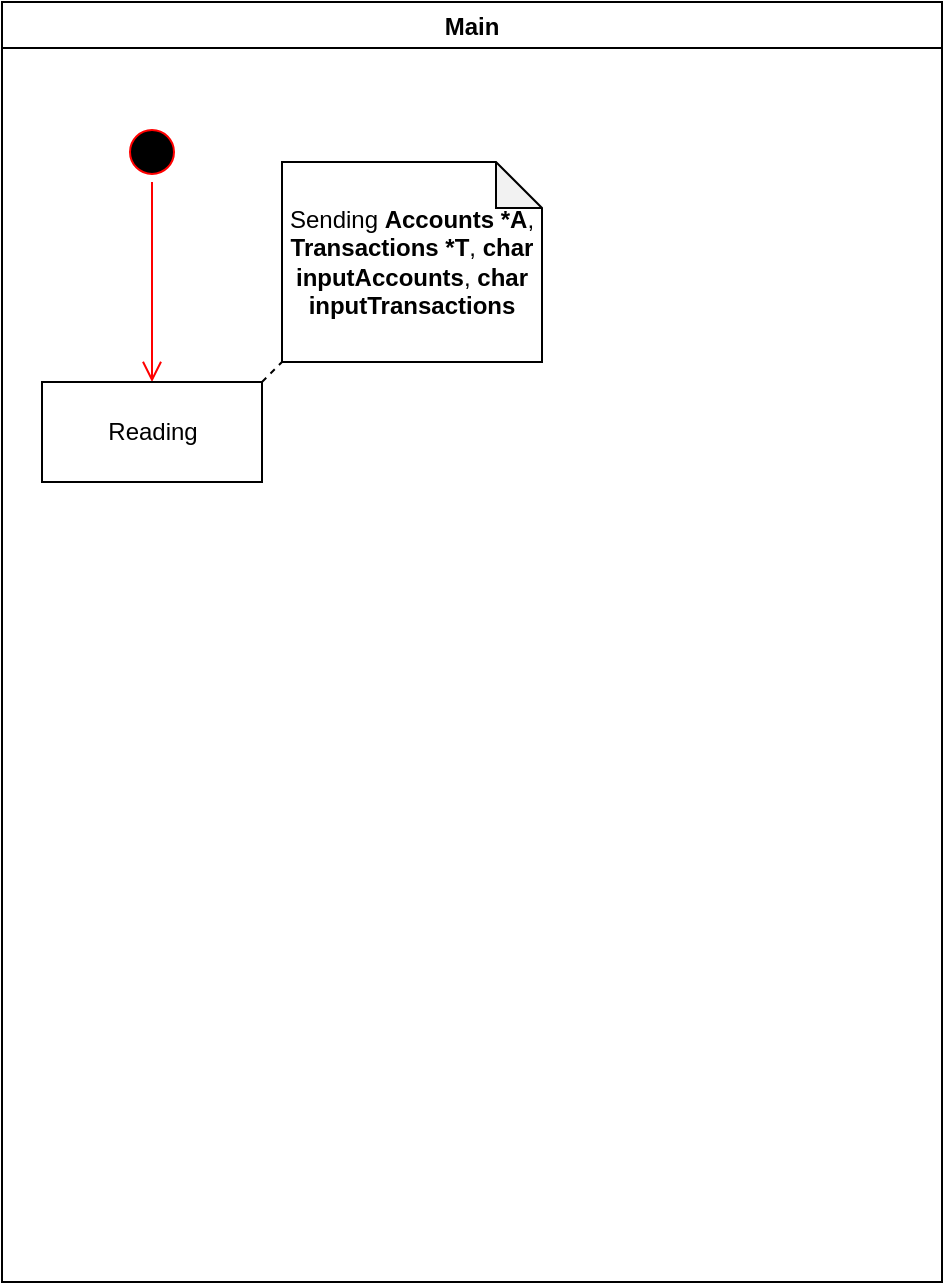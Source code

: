 <mxfile version="14.6.13" type="github"><diagram id="dWstBEg1BlCtbDnBJkUh" name="Page-1"><mxGraphModel dx="1398" dy="776" grid="1" gridSize="10" guides="1" tooltips="1" connect="1" arrows="1" fold="1" page="1" pageScale="1" pageWidth="850" pageHeight="1100" math="0" shadow="0"><root><mxCell id="0"/><mxCell id="1" parent="0"/><mxCell id="D0N9aykd-Fys0kVplMIX-11" style="edgeStyle=orthogonalEdgeStyle;rounded=0;orthogonalLoop=1;jettySize=auto;html=1;entryX=0;entryY=0;entryDx=0;entryDy=0;jumpStyle=none;strokeColor=none;" parent="1" edge="1"><mxGeometry relative="1" as="geometry"><Array as="points"><mxPoint x="195" y="520"/></Array><mxPoint x="215" y="520" as="sourcePoint"/><mxPoint x="195" y="575" as="targetPoint"/></mxGeometry></mxCell><mxCell id="x5zV4rrjHXliN8E77ZtF-1" value="Main" style="swimlane;" vertex="1" parent="1"><mxGeometry x="20" y="20" width="470" height="640" as="geometry"/></mxCell><mxCell id="x5zV4rrjHXliN8E77ZtF-4" value="" style="ellipse;html=1;shape=startState;fillColor=#000000;strokeColor=#ff0000;" vertex="1" parent="x5zV4rrjHXliN8E77ZtF-1"><mxGeometry x="60" y="60" width="30" height="30" as="geometry"/></mxCell><mxCell id="x5zV4rrjHXliN8E77ZtF-5" value="" style="edgeStyle=orthogonalEdgeStyle;html=1;verticalAlign=bottom;endArrow=open;endSize=8;strokeColor=#ff0000;entryX=0.5;entryY=0;entryDx=0;entryDy=0;" edge="1" source="x5zV4rrjHXliN8E77ZtF-4" parent="x5zV4rrjHXliN8E77ZtF-1" target="x5zV4rrjHXliN8E77ZtF-7"><mxGeometry relative="1" as="geometry"><mxPoint x="75" y="150" as="targetPoint"/></mxGeometry></mxCell><mxCell id="x5zV4rrjHXliN8E77ZtF-7" value="Reading" style="html=1;" vertex="1" parent="x5zV4rrjHXliN8E77ZtF-1"><mxGeometry x="20" y="190" width="110" height="50" as="geometry"/></mxCell><mxCell id="x5zV4rrjHXliN8E77ZtF-9" value="Sending &lt;b&gt;Accounts *A&lt;/b&gt;, &lt;b&gt;Transactions *T&lt;/b&gt;, &lt;b&gt;char inputAccounts&lt;/b&gt;, &lt;b&gt;char inputTransactions&lt;/b&gt;" style="shape=note;whiteSpace=wrap;html=1;backgroundOutline=1;darkOpacity=0.05;size=23;" vertex="1" parent="x5zV4rrjHXliN8E77ZtF-1"><mxGeometry x="140" y="80" width="130" height="100" as="geometry"/></mxCell><mxCell id="x5zV4rrjHXliN8E77ZtF-10" value="" style="endArrow=none;dashed=1;html=1;exitX=1;exitY=0;exitDx=0;exitDy=0;entryX=0;entryY=1;entryDx=0;entryDy=0;entryPerimeter=0;" edge="1" parent="x5zV4rrjHXliN8E77ZtF-1" source="x5zV4rrjHXliN8E77ZtF-7" target="x5zV4rrjHXliN8E77ZtF-9"><mxGeometry width="50" height="50" relative="1" as="geometry"><mxPoint x="370" y="360" as="sourcePoint"/><mxPoint x="420" y="310" as="targetPoint"/></mxGeometry></mxCell></root></mxGraphModel></diagram></mxfile>